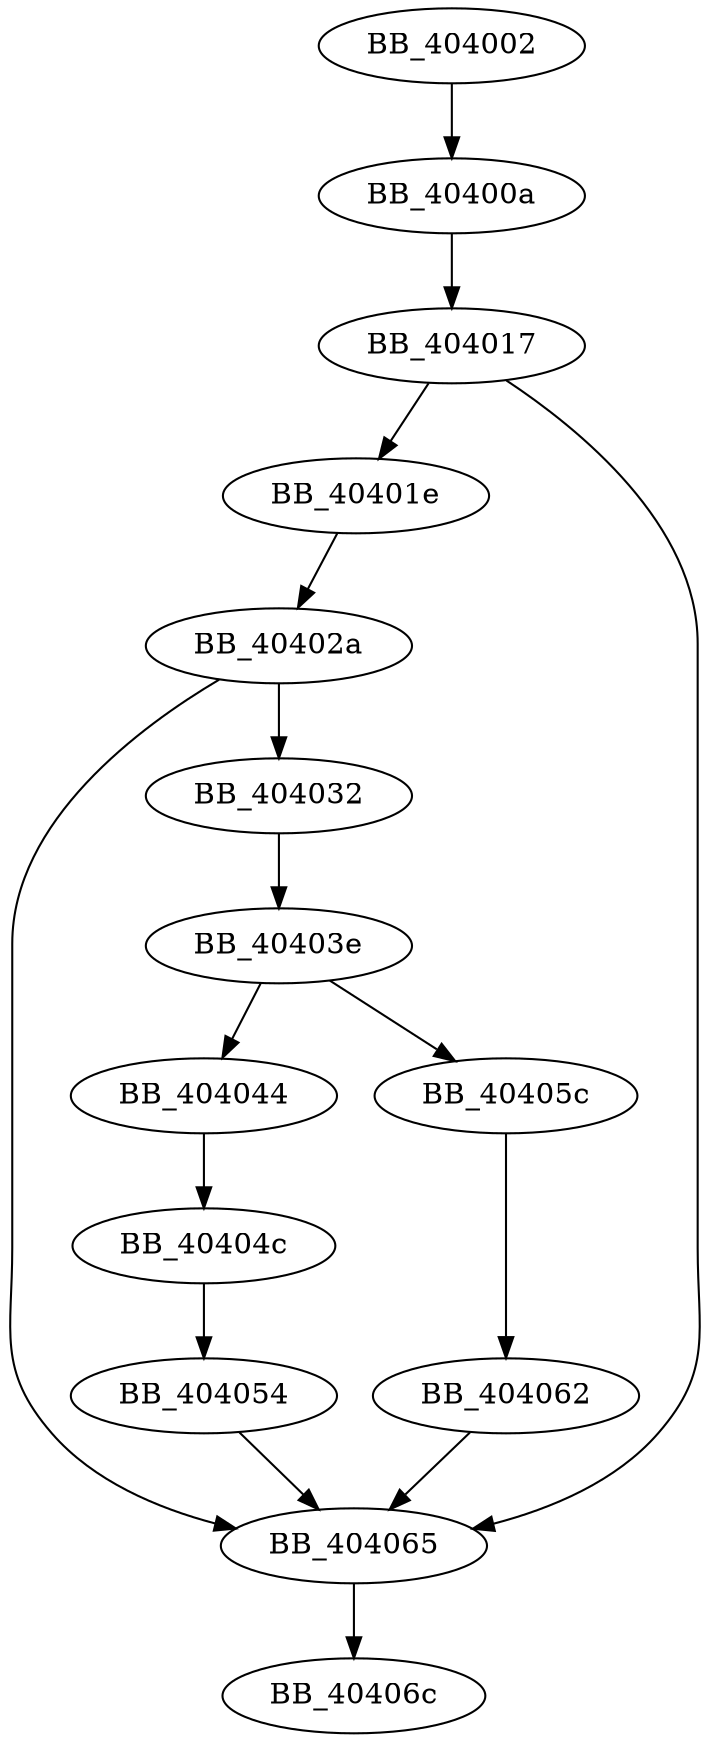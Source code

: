 DiGraph __getptd_noexit{
BB_404002->BB_40400a
BB_40400a->BB_404017
BB_404017->BB_40401e
BB_404017->BB_404065
BB_40401e->BB_40402a
BB_40402a->BB_404032
BB_40402a->BB_404065
BB_404032->BB_40403e
BB_40403e->BB_404044
BB_40403e->BB_40405c
BB_404044->BB_40404c
BB_40404c->BB_404054
BB_404054->BB_404065
BB_40405c->BB_404062
BB_404062->BB_404065
BB_404065->BB_40406c
}
